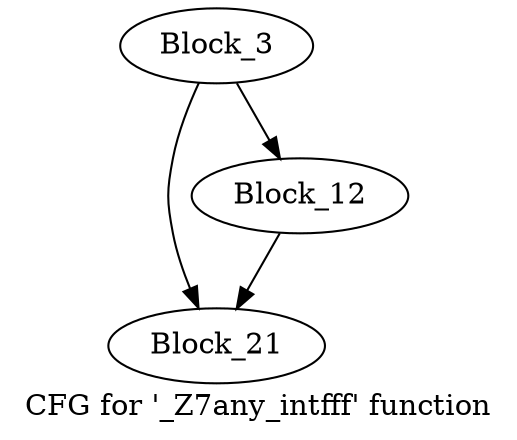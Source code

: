 digraph "CFG for '_Z7any_intfff' function" {
	label="CFG for '_Z7any_intfff' function";

	block_3 [label="Block_3"];
	block_3:s0 -> block_21;
	block_3:s1 -> block_12;
	block_12 [label="Block_12"];
	block_12 -> block_21;
	block_21 [label="Block_21"];
}
